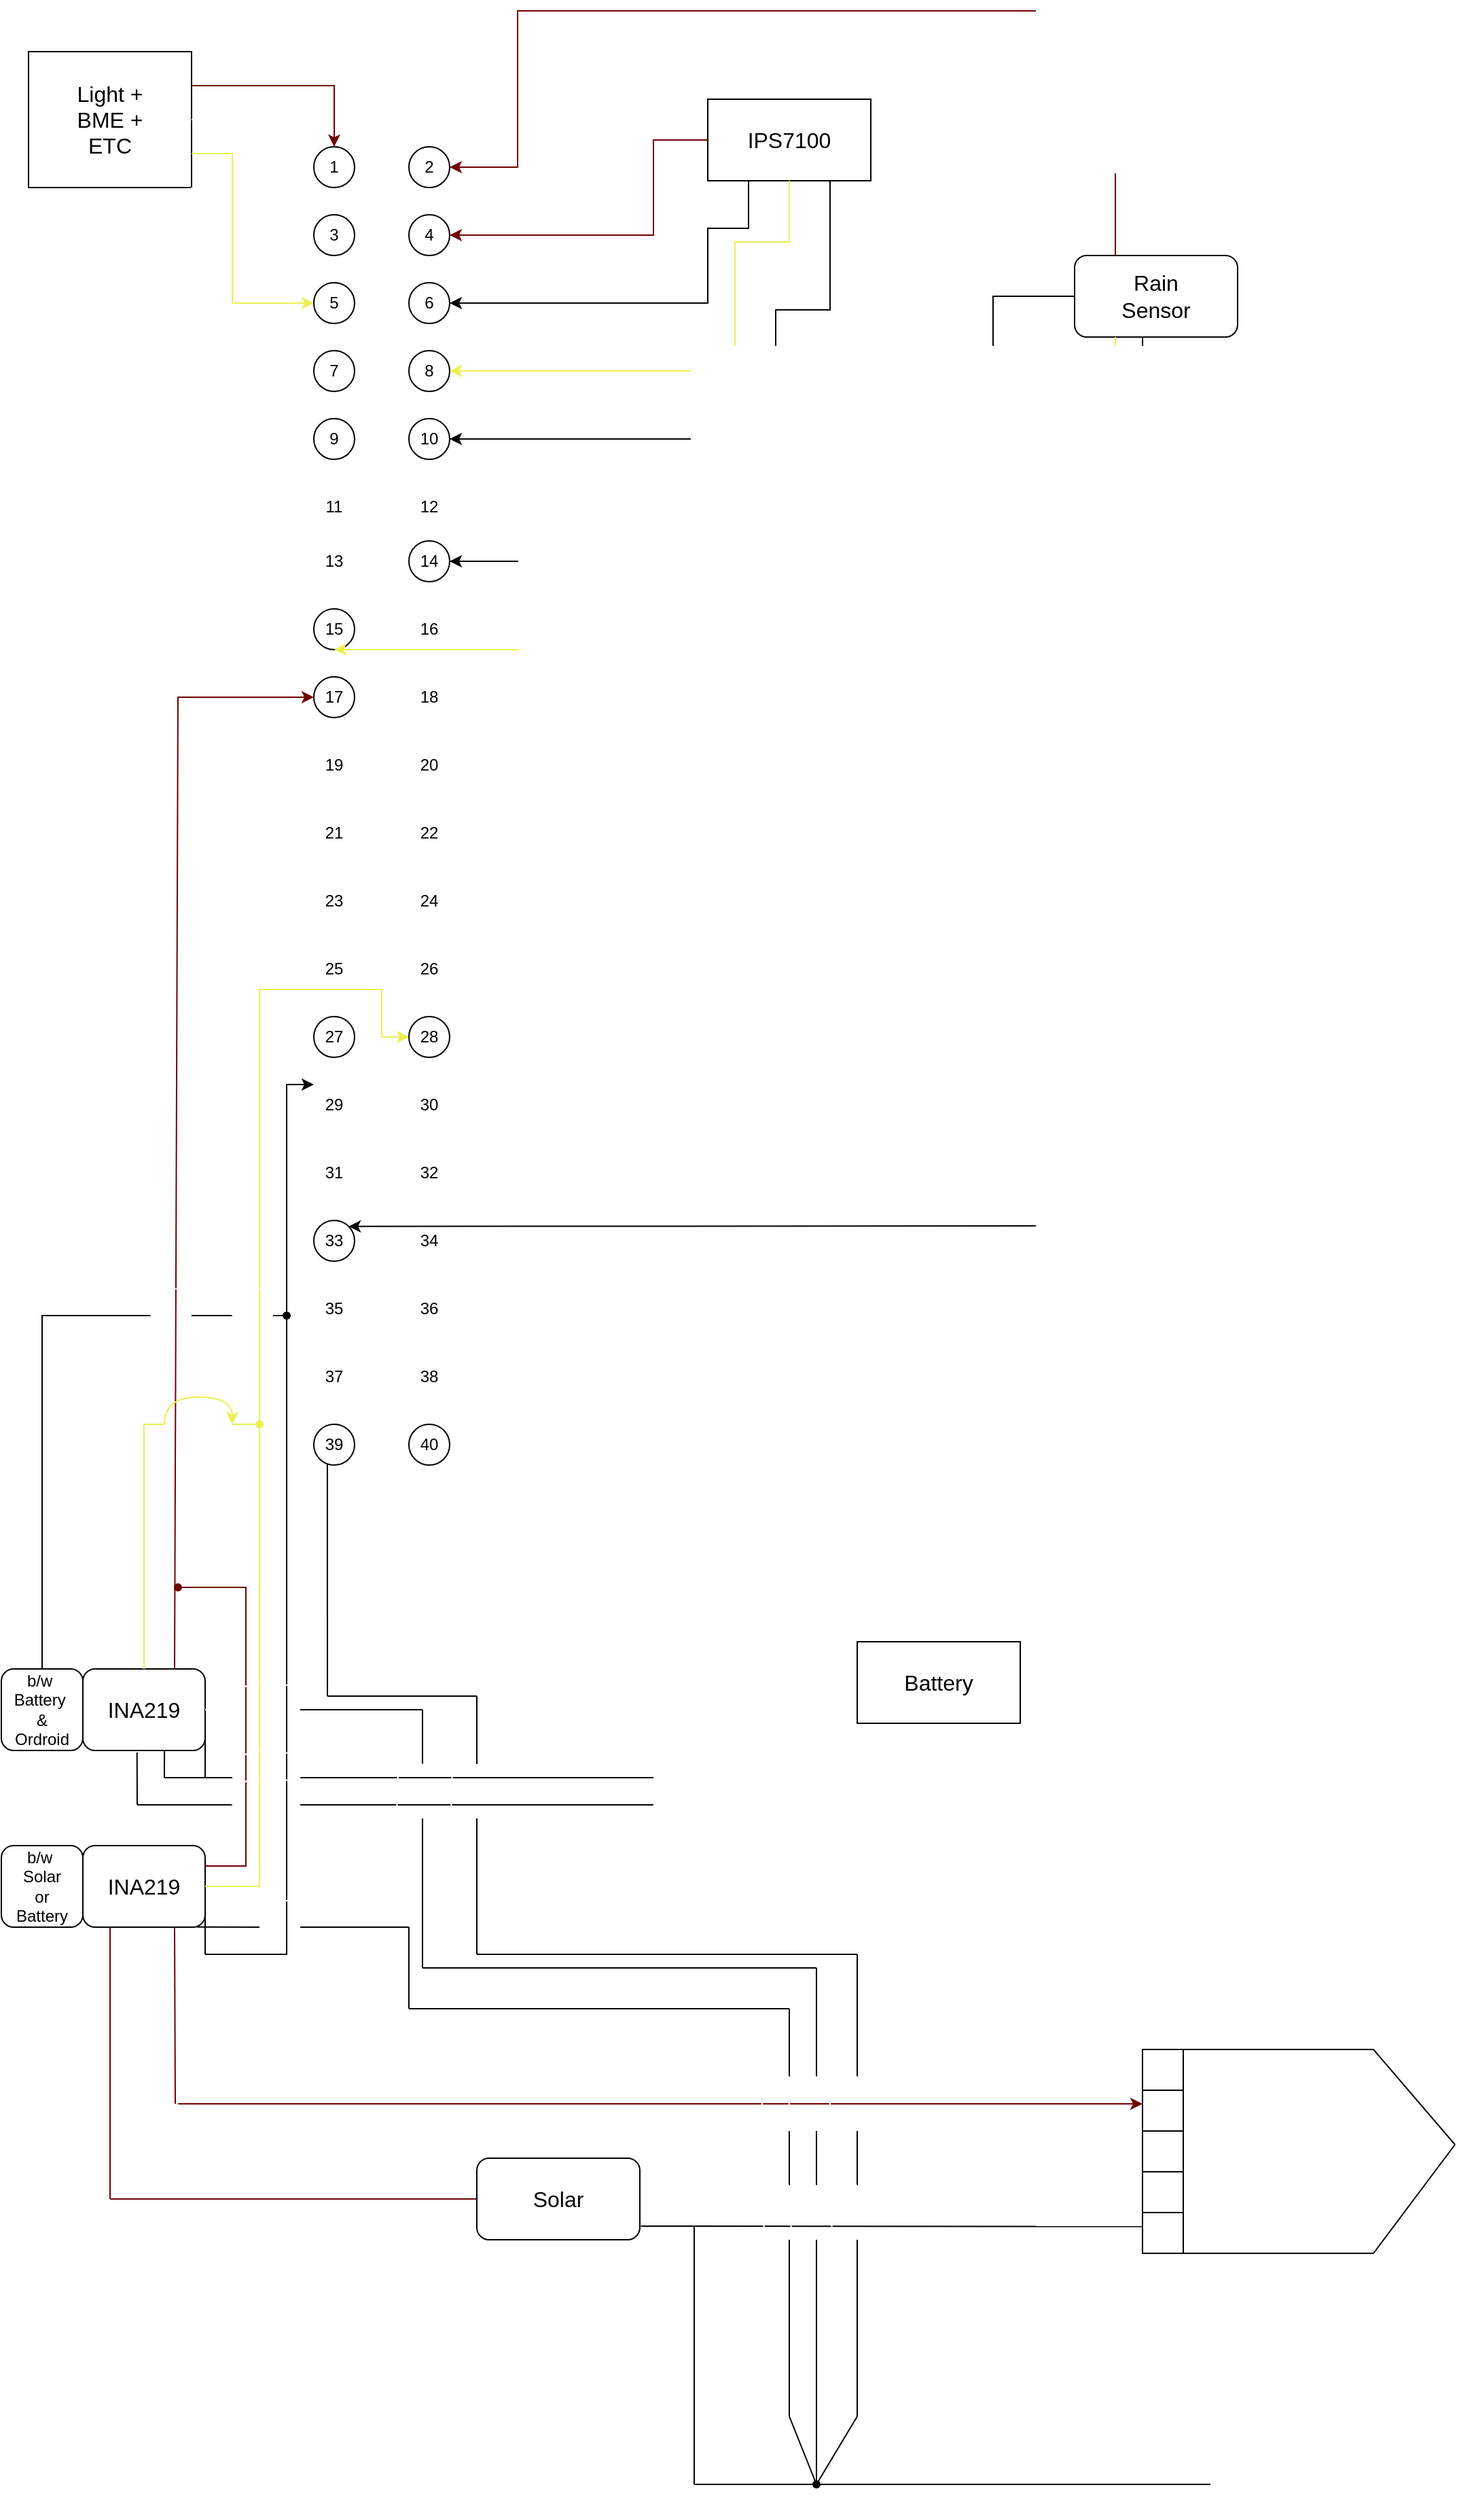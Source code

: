 <mxfile version="21.5.1" type="github">
  <diagram name="Page-1" id="drrQ4DIsQp6mz2_PwpE8">
    <mxGraphModel dx="600" dy="411" grid="1" gridSize="10" guides="1" tooltips="1" connect="1" arrows="1" fold="1" page="0" pageScale="1" pageWidth="1100" pageHeight="1700" math="0" shadow="0">
      <root>
        <mxCell id="0" />
        <mxCell id="1" parent="0" />
        <mxCell id="y-tZRomW3wRnPxOMZ4p1-2" value="" style="rounded=0;whiteSpace=wrap;html=1;" vertex="1" parent="1">
          <mxGeometry x="60" y="250" width="120" height="100" as="geometry" />
        </mxCell>
        <mxCell id="y-tZRomW3wRnPxOMZ4p1-3" value="&lt;font style=&quot;font-size: 16px;&quot;&gt;Light + BME + ETC&lt;/font&gt;" style="text;html=1;strokeColor=none;fillColor=none;align=center;verticalAlign=middle;whiteSpace=wrap;rounded=0;" vertex="1" parent="1">
          <mxGeometry x="90" y="285" width="60" height="30" as="geometry" />
        </mxCell>
        <mxCell id="y-tZRomW3wRnPxOMZ4p1-5" value="" style="endArrow=classic;html=1;rounded=0;exitX=1;exitY=0.5;exitDx=0;exitDy=0;entryX=0;entryY=0.5;entryDx=0;entryDy=0;strokeColor=#FFFFFF;" edge="1" parent="1" source="y-tZRomW3wRnPxOMZ4p1-2" target="y-tZRomW3wRnPxOMZ4p1-16">
          <mxGeometry width="50" height="50" relative="1" as="geometry">
            <mxPoint x="370" y="690" as="sourcePoint" />
            <mxPoint x="260" y="390" as="targetPoint" />
            <Array as="points">
              <mxPoint x="220" y="300" />
              <mxPoint x="220" y="385" />
            </Array>
          </mxGeometry>
        </mxCell>
        <mxCell id="y-tZRomW3wRnPxOMZ4p1-6" value="" style="endArrow=classic;html=1;rounded=0;exitX=1;exitY=0.25;exitDx=0;exitDy=0;entryX=0.5;entryY=0;entryDx=0;entryDy=0;fillColor=#a20025;strokeColor=#6F0000;" edge="1" parent="1" source="y-tZRomW3wRnPxOMZ4p1-2" target="y-tZRomW3wRnPxOMZ4p1-15">
          <mxGeometry width="50" height="50" relative="1" as="geometry">
            <mxPoint x="370" y="690" as="sourcePoint" />
            <mxPoint x="260" y="310" as="targetPoint" />
            <Array as="points">
              <mxPoint x="285" y="275" />
            </Array>
          </mxGeometry>
        </mxCell>
        <mxCell id="y-tZRomW3wRnPxOMZ4p1-7" value="" style="endArrow=classic;html=1;rounded=0;exitX=1;exitY=0.75;exitDx=0;exitDy=0;entryX=0;entryY=0.5;entryDx=0;entryDy=0;strokeColor=#EBF052;" edge="1" parent="1" source="y-tZRomW3wRnPxOMZ4p1-2" target="y-tZRomW3wRnPxOMZ4p1-17">
          <mxGeometry width="50" height="50" relative="1" as="geometry">
            <mxPoint x="370" y="690" as="sourcePoint" />
            <mxPoint x="285" y="430" as="targetPoint" />
            <Array as="points">
              <mxPoint x="210" y="325" />
              <mxPoint x="210" y="435" />
            </Array>
          </mxGeometry>
        </mxCell>
        <mxCell id="y-tZRomW3wRnPxOMZ4p1-14" value="" style="endArrow=classic;html=1;rounded=0;exitX=1;exitY=1;exitDx=0;exitDy=0;entryX=0;entryY=0.5;entryDx=0;entryDy=0;fillColor=#1ba1e2;strokeColor=#FFFFFF;" edge="1" parent="1" source="y-tZRomW3wRnPxOMZ4p1-2" target="y-tZRomW3wRnPxOMZ4p1-18">
          <mxGeometry width="50" height="50" relative="1" as="geometry">
            <mxPoint x="370" y="670" as="sourcePoint" />
            <mxPoint x="260" y="490" as="targetPoint" />
            <Array as="points">
              <mxPoint x="180" y="535" />
            </Array>
          </mxGeometry>
        </mxCell>
        <mxCell id="y-tZRomW3wRnPxOMZ4p1-15" value="" style="ellipse;whiteSpace=wrap;html=1;aspect=fixed;" vertex="1" parent="1">
          <mxGeometry x="270" y="320" width="30" height="30" as="geometry" />
        </mxCell>
        <mxCell id="y-tZRomW3wRnPxOMZ4p1-16" value="" style="ellipse;whiteSpace=wrap;html=1;aspect=fixed;" vertex="1" parent="1">
          <mxGeometry x="270" y="370" width="30" height="30" as="geometry" />
        </mxCell>
        <mxCell id="y-tZRomW3wRnPxOMZ4p1-17" value="" style="ellipse;whiteSpace=wrap;html=1;aspect=fixed;" vertex="1" parent="1">
          <mxGeometry x="270" y="420" width="30" height="30" as="geometry" />
        </mxCell>
        <mxCell id="y-tZRomW3wRnPxOMZ4p1-18" value="" style="ellipse;whiteSpace=wrap;html=1;aspect=fixed;" vertex="1" parent="1">
          <mxGeometry x="270" y="520" width="30" height="30" as="geometry" />
        </mxCell>
        <mxCell id="y-tZRomW3wRnPxOMZ4p1-22" value="1" style="text;html=1;strokeColor=none;fillColor=none;align=center;verticalAlign=middle;whiteSpace=wrap;rounded=0;" vertex="1" parent="1">
          <mxGeometry x="255" y="320" width="60" height="30" as="geometry" />
        </mxCell>
        <mxCell id="y-tZRomW3wRnPxOMZ4p1-23" value="3" style="text;html=1;strokeColor=none;fillColor=none;align=center;verticalAlign=middle;whiteSpace=wrap;rounded=0;" vertex="1" parent="1">
          <mxGeometry x="255" y="370" width="60" height="30" as="geometry" />
        </mxCell>
        <mxCell id="y-tZRomW3wRnPxOMZ4p1-24" value="5" style="text;html=1;strokeColor=none;fillColor=none;align=center;verticalAlign=middle;whiteSpace=wrap;rounded=0;" vertex="1" parent="1">
          <mxGeometry x="255" y="420" width="60" height="30" as="geometry" />
        </mxCell>
        <mxCell id="y-tZRomW3wRnPxOMZ4p1-25" value="9" style="text;html=1;strokeColor=none;fillColor=none;align=center;verticalAlign=middle;whiteSpace=wrap;rounded=0;" vertex="1" parent="1">
          <mxGeometry x="255" y="520" width="60" height="30" as="geometry" />
        </mxCell>
        <mxCell id="y-tZRomW3wRnPxOMZ4p1-41" style="edgeStyle=orthogonalEdgeStyle;rounded=0;orthogonalLoop=1;jettySize=auto;html=1;exitX=0;exitY=0;exitDx=0;exitDy=0;entryX=0.5;entryY=0;entryDx=0;entryDy=0;" edge="1" parent="1" source="y-tZRomW3wRnPxOMZ4p1-26" target="y-tZRomW3wRnPxOMZ4p1-27">
          <mxGeometry relative="1" as="geometry" />
        </mxCell>
        <mxCell id="y-tZRomW3wRnPxOMZ4p1-26" value="" style="ellipse;whiteSpace=wrap;html=1;aspect=fixed;" vertex="1" parent="1">
          <mxGeometry x="270" y="470" width="30" height="30" as="geometry" />
        </mxCell>
        <mxCell id="y-tZRomW3wRnPxOMZ4p1-27" value="7" style="text;html=1;strokeColor=none;fillColor=none;align=center;verticalAlign=middle;whiteSpace=wrap;rounded=0;" vertex="1" parent="1">
          <mxGeometry x="255" y="470" width="60" height="30" as="geometry" />
        </mxCell>
        <mxCell id="y-tZRomW3wRnPxOMZ4p1-28" value="11" style="text;html=1;strokeColor=none;fillColor=none;align=center;verticalAlign=middle;whiteSpace=wrap;rounded=0;" vertex="1" parent="1">
          <mxGeometry x="255" y="570" width="60" height="30" as="geometry" />
        </mxCell>
        <mxCell id="y-tZRomW3wRnPxOMZ4p1-29" value="13" style="text;html=1;strokeColor=none;fillColor=none;align=center;verticalAlign=middle;whiteSpace=wrap;rounded=0;" vertex="1" parent="1">
          <mxGeometry x="255" y="610" width="60" height="30" as="geometry" />
        </mxCell>
        <mxCell id="y-tZRomW3wRnPxOMZ4p1-31" value="" style="rounded=0;whiteSpace=wrap;html=1;" vertex="1" parent="1">
          <mxGeometry x="560" y="285" width="120" height="60" as="geometry" />
        </mxCell>
        <mxCell id="y-tZRomW3wRnPxOMZ4p1-32" value="&lt;font style=&quot;font-size: 16px;&quot;&gt;IPS7100&lt;/font&gt;" style="text;html=1;strokeColor=none;fillColor=none;align=center;verticalAlign=middle;whiteSpace=wrap;rounded=0;" vertex="1" parent="1">
          <mxGeometry x="590" y="300" width="60" height="30" as="geometry" />
        </mxCell>
        <mxCell id="y-tZRomW3wRnPxOMZ4p1-36" value="" style="ellipse;whiteSpace=wrap;html=1;aspect=fixed;" vertex="1" parent="1">
          <mxGeometry x="340" y="320" width="30" height="30" as="geometry" />
        </mxCell>
        <mxCell id="y-tZRomW3wRnPxOMZ4p1-37" value="" style="ellipse;whiteSpace=wrap;html=1;aspect=fixed;" vertex="1" parent="1">
          <mxGeometry x="340" y="370" width="30" height="30" as="geometry" />
        </mxCell>
        <mxCell id="y-tZRomW3wRnPxOMZ4p1-38" value="" style="ellipse;whiteSpace=wrap;html=1;aspect=fixed;" vertex="1" parent="1">
          <mxGeometry x="340" y="420" width="30" height="30" as="geometry" />
        </mxCell>
        <mxCell id="y-tZRomW3wRnPxOMZ4p1-39" value="" style="ellipse;whiteSpace=wrap;html=1;aspect=fixed;" vertex="1" parent="1">
          <mxGeometry x="340" y="470" width="30" height="30" as="geometry" />
        </mxCell>
        <mxCell id="y-tZRomW3wRnPxOMZ4p1-40" value="" style="ellipse;whiteSpace=wrap;html=1;aspect=fixed;" vertex="1" parent="1">
          <mxGeometry x="340" y="520" width="30" height="30" as="geometry" />
        </mxCell>
        <mxCell id="y-tZRomW3wRnPxOMZ4p1-43" value="2" style="text;html=1;strokeColor=none;fillColor=none;align=center;verticalAlign=middle;whiteSpace=wrap;rounded=0;" vertex="1" parent="1">
          <mxGeometry x="325" y="320" width="60" height="30" as="geometry" />
        </mxCell>
        <mxCell id="y-tZRomW3wRnPxOMZ4p1-44" value="4" style="text;html=1;strokeColor=none;fillColor=none;align=center;verticalAlign=middle;whiteSpace=wrap;rounded=0;" vertex="1" parent="1">
          <mxGeometry x="325" y="370" width="60" height="30" as="geometry" />
        </mxCell>
        <mxCell id="y-tZRomW3wRnPxOMZ4p1-45" value="6" style="text;html=1;strokeColor=none;fillColor=none;align=center;verticalAlign=middle;whiteSpace=wrap;rounded=0;" vertex="1" parent="1">
          <mxGeometry x="325" y="420" width="60" height="30" as="geometry" />
        </mxCell>
        <mxCell id="y-tZRomW3wRnPxOMZ4p1-46" value="8" style="text;html=1;strokeColor=none;fillColor=none;align=center;verticalAlign=middle;whiteSpace=wrap;rounded=0;" vertex="1" parent="1">
          <mxGeometry x="325" y="470" width="60" height="30" as="geometry" />
        </mxCell>
        <mxCell id="y-tZRomW3wRnPxOMZ4p1-47" value="10" style="text;html=1;strokeColor=none;fillColor=none;align=center;verticalAlign=middle;whiteSpace=wrap;rounded=0;" vertex="1" parent="1">
          <mxGeometry x="325" y="520" width="60" height="30" as="geometry" />
        </mxCell>
        <mxCell id="y-tZRomW3wRnPxOMZ4p1-50" value="" style="rounded=1;whiteSpace=wrap;html=1;" vertex="1" parent="1">
          <mxGeometry x="830" y="400" width="120" height="60" as="geometry" />
        </mxCell>
        <mxCell id="y-tZRomW3wRnPxOMZ4p1-51" value="&lt;font style=&quot;font-size: 16px;&quot;&gt;Rain Sensor&lt;/font&gt;" style="text;html=1;strokeColor=none;fillColor=none;align=center;verticalAlign=middle;whiteSpace=wrap;rounded=0;" vertex="1" parent="1">
          <mxGeometry x="860" y="415" width="60" height="30" as="geometry" />
        </mxCell>
        <mxCell id="y-tZRomW3wRnPxOMZ4p1-54" value="" style="endArrow=classic;html=1;rounded=0;exitX=0.25;exitY=0;exitDx=0;exitDy=0;entryX=1;entryY=0.5;entryDx=0;entryDy=0;fillColor=#a20025;strokeColor=#6F0000;" edge="1" parent="1" source="y-tZRomW3wRnPxOMZ4p1-50" target="y-tZRomW3wRnPxOMZ4p1-36">
          <mxGeometry width="50" height="50" relative="1" as="geometry">
            <mxPoint x="370" y="570" as="sourcePoint" />
            <mxPoint x="460" y="380" as="targetPoint" />
            <Array as="points">
              <mxPoint x="860" y="220" />
              <mxPoint x="420" y="220" />
              <mxPoint x="420" y="335" />
            </Array>
          </mxGeometry>
        </mxCell>
        <mxCell id="y-tZRomW3wRnPxOMZ4p1-55" value="" style="endArrow=classic;html=1;rounded=0;exitX=0;exitY=0.5;exitDx=0;exitDy=0;entryX=1;entryY=0.5;entryDx=0;entryDy=0;fillColor=#a20025;strokeColor=#6F0000;" edge="1" parent="1" source="y-tZRomW3wRnPxOMZ4p1-31" target="y-tZRomW3wRnPxOMZ4p1-37">
          <mxGeometry width="50" height="50" relative="1" as="geometry">
            <mxPoint x="370" y="570" as="sourcePoint" />
            <mxPoint x="420" y="410" as="targetPoint" />
            <Array as="points">
              <mxPoint x="520" y="315" />
              <mxPoint x="520" y="385" />
            </Array>
          </mxGeometry>
        </mxCell>
        <mxCell id="y-tZRomW3wRnPxOMZ4p1-56" value="" style="endArrow=classic;html=1;rounded=0;exitX=0.25;exitY=1;exitDx=0;exitDy=0;entryX=1;entryY=0.5;entryDx=0;entryDy=0;fillColor=#1ba1e2;strokeColor=#000000;" edge="1" parent="1" source="y-tZRomW3wRnPxOMZ4p1-31" target="y-tZRomW3wRnPxOMZ4p1-38">
          <mxGeometry width="50" height="50" relative="1" as="geometry">
            <mxPoint x="370" y="570" as="sourcePoint" />
            <mxPoint x="430" y="460" as="targetPoint" />
            <Array as="points">
              <mxPoint x="590" y="380" />
              <mxPoint x="560" y="380" />
              <mxPoint x="560" y="435" />
            </Array>
          </mxGeometry>
        </mxCell>
        <mxCell id="y-tZRomW3wRnPxOMZ4p1-57" value="" style="endArrow=classic;html=1;rounded=0;exitX=0.5;exitY=1;exitDx=0;exitDy=0;entryX=1;entryY=0.5;entryDx=0;entryDy=0;strokeColor=#EBF052;" edge="1" parent="1" source="y-tZRomW3wRnPxOMZ4p1-31" target="y-tZRomW3wRnPxOMZ4p1-39">
          <mxGeometry width="50" height="50" relative="1" as="geometry">
            <mxPoint x="370" y="570" as="sourcePoint" />
            <mxPoint x="440" y="530" as="targetPoint" />
            <Array as="points">
              <mxPoint x="620" y="390" />
              <mxPoint x="580" y="390" />
              <mxPoint x="580" y="485" />
            </Array>
          </mxGeometry>
        </mxCell>
        <mxCell id="y-tZRomW3wRnPxOMZ4p1-58" value="" style="endArrow=classic;html=1;rounded=0;exitX=0.75;exitY=1;exitDx=0;exitDy=0;entryX=1;entryY=0.5;entryDx=0;entryDy=0;" edge="1" parent="1" source="y-tZRomW3wRnPxOMZ4p1-31" target="y-tZRomW3wRnPxOMZ4p1-40">
          <mxGeometry width="50" height="50" relative="1" as="geometry">
            <mxPoint x="370" y="570" as="sourcePoint" />
            <mxPoint x="420" y="520" as="targetPoint" />
            <Array as="points">
              <mxPoint x="650" y="440" />
              <mxPoint x="610" y="440" />
              <mxPoint x="610" y="535" />
            </Array>
          </mxGeometry>
        </mxCell>
        <mxCell id="y-tZRomW3wRnPxOMZ4p1-59" value="" style="endArrow=classic;html=1;rounded=0;exitX=0;exitY=0.5;exitDx=0;exitDy=0;entryX=1;entryY=0.5;entryDx=0;entryDy=0;strokeColor=#000000;" edge="1" parent="1" source="y-tZRomW3wRnPxOMZ4p1-50" target="y-tZRomW3wRnPxOMZ4p1-61">
          <mxGeometry width="50" height="50" relative="1" as="geometry">
            <mxPoint x="370" y="570" as="sourcePoint" />
            <mxPoint x="390" y="630" as="targetPoint" />
            <Array as="points">
              <mxPoint x="770" y="430" />
              <mxPoint x="770" y="625" />
            </Array>
          </mxGeometry>
        </mxCell>
        <mxCell id="y-tZRomW3wRnPxOMZ4p1-61" value="" style="ellipse;whiteSpace=wrap;html=1;aspect=fixed;" vertex="1" parent="1">
          <mxGeometry x="340" y="610" width="30" height="30" as="geometry" />
        </mxCell>
        <mxCell id="y-tZRomW3wRnPxOMZ4p1-62" value="12" style="text;html=1;strokeColor=none;fillColor=none;align=center;verticalAlign=middle;whiteSpace=wrap;rounded=0;" vertex="1" parent="1">
          <mxGeometry x="325" y="570" width="60" height="30" as="geometry" />
        </mxCell>
        <mxCell id="y-tZRomW3wRnPxOMZ4p1-63" value="14" style="text;html=1;strokeColor=none;fillColor=none;align=center;verticalAlign=middle;whiteSpace=wrap;rounded=0;" vertex="1" parent="1">
          <mxGeometry x="325" y="610" width="60" height="30" as="geometry" />
        </mxCell>
        <mxCell id="y-tZRomW3wRnPxOMZ4p1-67" value="" style="ellipse;whiteSpace=wrap;html=1;aspect=fixed;" vertex="1" parent="1">
          <mxGeometry x="270" y="660" width="30" height="30" as="geometry" />
        </mxCell>
        <mxCell id="y-tZRomW3wRnPxOMZ4p1-68" value="15" style="text;html=1;strokeColor=none;fillColor=none;align=center;verticalAlign=middle;whiteSpace=wrap;rounded=0;" vertex="1" parent="1">
          <mxGeometry x="255" y="660" width="60" height="30" as="geometry" />
        </mxCell>
        <mxCell id="y-tZRomW3wRnPxOMZ4p1-69" value="" style="endArrow=classic;html=1;rounded=0;exitX=0.25;exitY=1;exitDx=0;exitDy=0;entryX=0.5;entryY=1;entryDx=0;entryDy=0;strokeColor=#EBF052;" edge="1" parent="1" source="y-tZRomW3wRnPxOMZ4p1-50" target="y-tZRomW3wRnPxOMZ4p1-68">
          <mxGeometry width="50" height="50" relative="1" as="geometry">
            <mxPoint x="370" y="720" as="sourcePoint" />
            <mxPoint x="420" y="670" as="targetPoint" />
            <Array as="points">
              <mxPoint x="860" y="690" />
            </Array>
          </mxGeometry>
        </mxCell>
        <mxCell id="y-tZRomW3wRnPxOMZ4p1-70" value="16" style="text;html=1;strokeColor=none;fillColor=none;align=center;verticalAlign=middle;whiteSpace=wrap;rounded=0;" vertex="1" parent="1">
          <mxGeometry x="325" y="660" width="60" height="30" as="geometry" />
        </mxCell>
        <mxCell id="y-tZRomW3wRnPxOMZ4p1-72" value="" style="ellipse;whiteSpace=wrap;html=1;aspect=fixed;" vertex="1" parent="1">
          <mxGeometry x="270" y="710" width="30" height="30" as="geometry" />
        </mxCell>
        <mxCell id="y-tZRomW3wRnPxOMZ4p1-73" value="17" style="text;html=1;strokeColor=none;fillColor=none;align=center;verticalAlign=middle;whiteSpace=wrap;rounded=0;" vertex="1" parent="1">
          <mxGeometry x="255" y="710" width="60" height="30" as="geometry" />
        </mxCell>
        <mxCell id="y-tZRomW3wRnPxOMZ4p1-74" value="18" style="text;html=1;strokeColor=none;fillColor=none;align=center;verticalAlign=middle;whiteSpace=wrap;rounded=0;" vertex="1" parent="1">
          <mxGeometry x="325" y="710" width="60" height="30" as="geometry" />
        </mxCell>
        <mxCell id="y-tZRomW3wRnPxOMZ4p1-75" value="19&lt;br&gt;" style="text;html=1;strokeColor=none;fillColor=none;align=center;verticalAlign=middle;whiteSpace=wrap;rounded=0;" vertex="1" parent="1">
          <mxGeometry x="255" y="760" width="60" height="30" as="geometry" />
        </mxCell>
        <mxCell id="y-tZRomW3wRnPxOMZ4p1-80" value="20" style="text;html=1;strokeColor=none;fillColor=none;align=center;verticalAlign=middle;whiteSpace=wrap;rounded=0;" vertex="1" parent="1">
          <mxGeometry x="325" y="760" width="60" height="30" as="geometry" />
        </mxCell>
        <mxCell id="y-tZRomW3wRnPxOMZ4p1-81" value="21" style="text;html=1;strokeColor=none;fillColor=none;align=center;verticalAlign=middle;whiteSpace=wrap;rounded=0;" vertex="1" parent="1">
          <mxGeometry x="255" y="810" width="60" height="30" as="geometry" />
        </mxCell>
        <mxCell id="y-tZRomW3wRnPxOMZ4p1-82" value="22" style="text;html=1;strokeColor=none;fillColor=none;align=center;verticalAlign=middle;whiteSpace=wrap;rounded=0;" vertex="1" parent="1">
          <mxGeometry x="325" y="810" width="60" height="30" as="geometry" />
        </mxCell>
        <mxCell id="y-tZRomW3wRnPxOMZ4p1-83" value="23" style="text;html=1;strokeColor=none;fillColor=none;align=center;verticalAlign=middle;whiteSpace=wrap;rounded=0;" vertex="1" parent="1">
          <mxGeometry x="255" y="860" width="60" height="30" as="geometry" />
        </mxCell>
        <mxCell id="y-tZRomW3wRnPxOMZ4p1-84" value="24" style="text;html=1;strokeColor=none;fillColor=none;align=center;verticalAlign=middle;whiteSpace=wrap;rounded=0;" vertex="1" parent="1">
          <mxGeometry x="325" y="860" width="60" height="30" as="geometry" />
        </mxCell>
        <mxCell id="y-tZRomW3wRnPxOMZ4p1-85" value="25" style="text;html=1;strokeColor=none;fillColor=none;align=center;verticalAlign=middle;whiteSpace=wrap;rounded=0;" vertex="1" parent="1">
          <mxGeometry x="255" y="910" width="60" height="30" as="geometry" />
        </mxCell>
        <mxCell id="y-tZRomW3wRnPxOMZ4p1-86" value="26" style="text;html=1;strokeColor=none;fillColor=none;align=center;verticalAlign=middle;whiteSpace=wrap;rounded=0;" vertex="1" parent="1">
          <mxGeometry x="325" y="910" width="60" height="30" as="geometry" />
        </mxCell>
        <mxCell id="y-tZRomW3wRnPxOMZ4p1-88" value="" style="ellipse;whiteSpace=wrap;html=1;aspect=fixed;" vertex="1" parent="1">
          <mxGeometry x="270" y="960" width="30" height="30" as="geometry" />
        </mxCell>
        <mxCell id="y-tZRomW3wRnPxOMZ4p1-89" value="" style="ellipse;whiteSpace=wrap;html=1;aspect=fixed;" vertex="1" parent="1">
          <mxGeometry x="340" y="960" width="30" height="30" as="geometry" />
        </mxCell>
        <mxCell id="y-tZRomW3wRnPxOMZ4p1-90" value="27" style="text;html=1;strokeColor=none;fillColor=none;align=center;verticalAlign=middle;whiteSpace=wrap;rounded=0;" vertex="1" parent="1">
          <mxGeometry x="255" y="960" width="60" height="30" as="geometry" />
        </mxCell>
        <mxCell id="y-tZRomW3wRnPxOMZ4p1-91" value="28" style="text;html=1;strokeColor=none;fillColor=none;align=center;verticalAlign=middle;whiteSpace=wrap;rounded=0;" vertex="1" parent="1">
          <mxGeometry x="325" y="960" width="60" height="30" as="geometry" />
        </mxCell>
        <mxCell id="y-tZRomW3wRnPxOMZ4p1-92" value="29" style="text;html=1;strokeColor=none;fillColor=none;align=center;verticalAlign=middle;whiteSpace=wrap;rounded=0;" vertex="1" parent="1">
          <mxGeometry x="255" y="1010" width="60" height="30" as="geometry" />
        </mxCell>
        <mxCell id="y-tZRomW3wRnPxOMZ4p1-94" value="30" style="text;html=1;strokeColor=none;fillColor=none;align=center;verticalAlign=middle;whiteSpace=wrap;rounded=0;" vertex="1" parent="1">
          <mxGeometry x="325" y="1010" width="60" height="30" as="geometry" />
        </mxCell>
        <mxCell id="y-tZRomW3wRnPxOMZ4p1-95" value="31" style="text;html=1;strokeColor=none;fillColor=none;align=center;verticalAlign=middle;whiteSpace=wrap;rounded=0;" vertex="1" parent="1">
          <mxGeometry x="255" y="1060" width="60" height="30" as="geometry" />
        </mxCell>
        <mxCell id="y-tZRomW3wRnPxOMZ4p1-96" value="32" style="text;html=1;strokeColor=none;fillColor=none;align=center;verticalAlign=middle;whiteSpace=wrap;rounded=0;" vertex="1" parent="1">
          <mxGeometry x="325" y="1060" width="60" height="30" as="geometry" />
        </mxCell>
        <mxCell id="y-tZRomW3wRnPxOMZ4p1-97" value="" style="ellipse;whiteSpace=wrap;html=1;aspect=fixed;" vertex="1" parent="1">
          <mxGeometry x="270" y="1110" width="30" height="30" as="geometry" />
        </mxCell>
        <mxCell id="y-tZRomW3wRnPxOMZ4p1-98" value="33" style="text;html=1;strokeColor=none;fillColor=none;align=center;verticalAlign=middle;whiteSpace=wrap;rounded=0;" vertex="1" parent="1">
          <mxGeometry x="255" y="1110" width="60" height="30" as="geometry" />
        </mxCell>
        <mxCell id="y-tZRomW3wRnPxOMZ4p1-99" value="" style="endArrow=classic;html=1;rounded=0;exitX=0.417;exitY=1;exitDx=0;exitDy=0;exitPerimeter=0;entryX=1;entryY=0;entryDx=0;entryDy=0;" edge="1" parent="1" source="y-tZRomW3wRnPxOMZ4p1-50" target="y-tZRomW3wRnPxOMZ4p1-97">
          <mxGeometry width="50" height="50" relative="1" as="geometry">
            <mxPoint x="460" y="840" as="sourcePoint" />
            <mxPoint x="370" y="1200" as="targetPoint" />
            <Array as="points">
              <mxPoint x="880" y="1114" />
            </Array>
          </mxGeometry>
        </mxCell>
        <mxCell id="y-tZRomW3wRnPxOMZ4p1-100" value="34" style="text;html=1;strokeColor=none;fillColor=none;align=center;verticalAlign=middle;whiteSpace=wrap;rounded=0;" vertex="1" parent="1">
          <mxGeometry x="325" y="1110" width="60" height="30" as="geometry" />
        </mxCell>
        <mxCell id="y-tZRomW3wRnPxOMZ4p1-102" value="35" style="text;html=1;strokeColor=none;fillColor=none;align=center;verticalAlign=middle;whiteSpace=wrap;rounded=0;" vertex="1" parent="1">
          <mxGeometry x="255" y="1160" width="60" height="30" as="geometry" />
        </mxCell>
        <mxCell id="y-tZRomW3wRnPxOMZ4p1-103" value="36" style="text;html=1;strokeColor=none;fillColor=none;align=center;verticalAlign=middle;whiteSpace=wrap;rounded=0;" vertex="1" parent="1">
          <mxGeometry x="325" y="1160" width="60" height="30" as="geometry" />
        </mxCell>
        <mxCell id="y-tZRomW3wRnPxOMZ4p1-104" value="37" style="text;html=1;strokeColor=none;fillColor=none;align=center;verticalAlign=middle;whiteSpace=wrap;rounded=0;" vertex="1" parent="1">
          <mxGeometry x="255" y="1210" width="60" height="30" as="geometry" />
        </mxCell>
        <mxCell id="y-tZRomW3wRnPxOMZ4p1-105" value="38" style="text;html=1;strokeColor=none;fillColor=none;align=center;verticalAlign=middle;whiteSpace=wrap;rounded=0;" vertex="1" parent="1">
          <mxGeometry x="325" y="1210" width="60" height="30" as="geometry" />
        </mxCell>
        <mxCell id="y-tZRomW3wRnPxOMZ4p1-107" value="" style="ellipse;whiteSpace=wrap;html=1;aspect=fixed;" vertex="1" parent="1">
          <mxGeometry x="270" y="1260" width="30" height="30" as="geometry" />
        </mxCell>
        <mxCell id="y-tZRomW3wRnPxOMZ4p1-108" value="39" style="text;html=1;strokeColor=none;fillColor=none;align=center;verticalAlign=middle;whiteSpace=wrap;rounded=0;" vertex="1" parent="1">
          <mxGeometry x="255" y="1260" width="60" height="30" as="geometry" />
        </mxCell>
        <mxCell id="y-tZRomW3wRnPxOMZ4p1-110" value="40" style="ellipse;whiteSpace=wrap;html=1;aspect=fixed;" vertex="1" parent="1">
          <mxGeometry x="340" y="1260" width="30" height="30" as="geometry" />
        </mxCell>
        <mxCell id="y-tZRomW3wRnPxOMZ4p1-114" value="b/w&amp;nbsp;&lt;br&gt;Battery&amp;nbsp;&lt;br&gt;&amp;amp;&lt;br&gt;Ordroid" style="rounded=1;whiteSpace=wrap;html=1;" vertex="1" parent="1">
          <mxGeometry x="40" y="1440" width="60" height="60" as="geometry" />
        </mxCell>
        <mxCell id="y-tZRomW3wRnPxOMZ4p1-117" value="&lt;font style=&quot;font-size: 16px;&quot;&gt;INA219&lt;/font&gt;" style="rounded=1;whiteSpace=wrap;html=1;" vertex="1" parent="1">
          <mxGeometry x="100" y="1440" width="90" height="60" as="geometry" />
        </mxCell>
        <mxCell id="y-tZRomW3wRnPxOMZ4p1-118" value="" style="endArrow=classic;html=1;rounded=0;exitX=0.75;exitY=0;exitDx=0;exitDy=0;entryX=0;entryY=0.5;entryDx=0;entryDy=0;fillColor=#a20025;strokeColor=#6F0000;" edge="1" parent="1" source="y-tZRomW3wRnPxOMZ4p1-117" target="y-tZRomW3wRnPxOMZ4p1-72">
          <mxGeometry width="50" height="50" relative="1" as="geometry">
            <mxPoint x="460" y="1180" as="sourcePoint" />
            <mxPoint x="240" y="740" as="targetPoint" />
            <Array as="points">
              <mxPoint x="170" y="725" />
            </Array>
          </mxGeometry>
        </mxCell>
        <mxCell id="y-tZRomW3wRnPxOMZ4p1-125" value="b/w&amp;nbsp;&lt;br&gt;Solar&lt;br&gt;or&lt;br&gt;Battery" style="rounded=1;whiteSpace=wrap;html=1;" vertex="1" parent="1">
          <mxGeometry x="40" y="1570" width="60" height="60" as="geometry" />
        </mxCell>
        <mxCell id="y-tZRomW3wRnPxOMZ4p1-126" value="&lt;font style=&quot;font-size: 16px;&quot;&gt;INA219&lt;/font&gt;" style="rounded=1;whiteSpace=wrap;html=1;" vertex="1" parent="1">
          <mxGeometry x="100" y="1570" width="90" height="60" as="geometry" />
        </mxCell>
        <mxCell id="y-tZRomW3wRnPxOMZ4p1-127" value="" style="endArrow=classic;html=1;rounded=0;exitDx=0;exitDy=0;entryX=0;entryY=0.5;entryDx=0;entryDy=0;strokeColor=#EBF052;" edge="1" parent="1" source="y-tZRomW3wRnPxOMZ4p1-160" target="y-tZRomW3wRnPxOMZ4p1-89">
          <mxGeometry width="50" height="50" relative="1" as="geometry">
            <mxPoint x="270" y="1270" as="sourcePoint" />
            <mxPoint x="540" y="1040" as="targetPoint" />
            <Array as="points">
              <mxPoint x="230" y="940" />
              <mxPoint x="320" y="940" />
              <mxPoint x="320" y="975" />
            </Array>
          </mxGeometry>
        </mxCell>
        <mxCell id="y-tZRomW3wRnPxOMZ4p1-129" value="" style="endArrow=classic;html=1;rounded=0;exitX=1;exitY=0.75;exitDx=0;exitDy=0;entryX=0;entryY=0.5;entryDx=0;entryDy=0;" edge="1" parent="1">
          <mxGeometry width="50" height="50" relative="1" as="geometry">
            <mxPoint x="190" y="1650" as="sourcePoint" />
            <mxPoint x="270" y="1010" as="targetPoint" />
            <Array as="points">
              <mxPoint x="250" y="1650" />
              <mxPoint x="250" y="1010" />
            </Array>
          </mxGeometry>
        </mxCell>
        <mxCell id="y-tZRomW3wRnPxOMZ4p1-132" value="" style="endArrow=none;html=1;rounded=0;exitDx=0;exitDy=0;fillColor=#a20025;strokeColor=#6F0000;" edge="1" parent="1" source="y-tZRomW3wRnPxOMZ4p1-140">
          <mxGeometry width="50" height="50" relative="1" as="geometry">
            <mxPoint x="270" y="1490" as="sourcePoint" />
            <mxPoint x="170" y="1380" as="targetPoint" />
            <Array as="points" />
          </mxGeometry>
        </mxCell>
        <mxCell id="y-tZRomW3wRnPxOMZ4p1-141" value="" style="endArrow=none;html=1;rounded=0;exitX=1;exitY=0.25;exitDx=0;exitDy=0;fillColor=#a20025;strokeColor=#6F0000;" edge="1" parent="1" source="y-tZRomW3wRnPxOMZ4p1-126" target="y-tZRomW3wRnPxOMZ4p1-140">
          <mxGeometry width="50" height="50" relative="1" as="geometry">
            <mxPoint x="190" y="1585" as="sourcePoint" />
            <mxPoint x="170" y="1380" as="targetPoint" />
            <Array as="points">
              <mxPoint x="220" y="1585" />
              <mxPoint x="220" y="1380" />
            </Array>
          </mxGeometry>
        </mxCell>
        <mxCell id="y-tZRomW3wRnPxOMZ4p1-140" value="" style="shape=waypoint;sketch=0;fillStyle=solid;size=6;pointerEvents=1;points=[];fillColor=#a20025;resizable=0;rotatable=0;perimeter=centerPerimeter;snapToPoint=1;fontColor=#ffffff;strokeColor=#6F0000;" vertex="1" parent="1">
          <mxGeometry x="160" y="1370" width="20" height="20" as="geometry" />
        </mxCell>
        <mxCell id="y-tZRomW3wRnPxOMZ4p1-145" value="" style="endArrow=none;html=1;rounded=0;exitX=0.5;exitY=0;exitDx=0;exitDy=0;strokeColor=#EBF052;" edge="1" parent="1" source="y-tZRomW3wRnPxOMZ4p1-117">
          <mxGeometry width="50" height="50" relative="1" as="geometry">
            <mxPoint x="230" y="1210" as="sourcePoint" />
            <mxPoint x="160" y="1260" as="targetPoint" />
            <Array as="points">
              <mxPoint x="145" y="1260" />
            </Array>
          </mxGeometry>
        </mxCell>
        <mxCell id="y-tZRomW3wRnPxOMZ4p1-147" value="" style="curved=1;endArrow=classic;html=1;rounded=0;strokeColor=#EBF052;" edge="1" parent="1">
          <mxGeometry width="50" height="50" relative="1" as="geometry">
            <mxPoint x="160" y="1260" as="sourcePoint" />
            <mxPoint x="210" y="1260" as="targetPoint" />
            <Array as="points">
              <mxPoint x="160" y="1240" />
              <mxPoint x="210" y="1240" />
            </Array>
          </mxGeometry>
        </mxCell>
        <mxCell id="y-tZRomW3wRnPxOMZ4p1-154" value="" style="endArrow=none;html=1;rounded=0;strokeColor=#EBF052;" edge="1" parent="1" source="y-tZRomW3wRnPxOMZ4p1-160">
          <mxGeometry width="50" height="50" relative="1" as="geometry">
            <mxPoint x="210" y="1260" as="sourcePoint" />
            <mxPoint x="230" y="1260" as="targetPoint" />
          </mxGeometry>
        </mxCell>
        <mxCell id="y-tZRomW3wRnPxOMZ4p1-162" value="" style="endArrow=none;html=1;rounded=0;exitX=1;exitY=0.5;exitDx=0;exitDy=0;strokeColor=#EBF052;" edge="1" parent="1" source="y-tZRomW3wRnPxOMZ4p1-126">
          <mxGeometry width="50" height="50" relative="1" as="geometry">
            <mxPoint x="650" y="1410" as="sourcePoint" />
            <mxPoint x="230" y="1260" as="targetPoint" />
            <Array as="points">
              <mxPoint x="230" y="1600" />
            </Array>
          </mxGeometry>
        </mxCell>
        <mxCell id="y-tZRomW3wRnPxOMZ4p1-163" value="" style="endArrow=none;html=1;rounded=0;exitX=0.5;exitY=0;exitDx=0;exitDy=0;" edge="1" parent="1" source="y-tZRomW3wRnPxOMZ4p1-114">
          <mxGeometry width="50" height="50" relative="1" as="geometry">
            <mxPoint x="650" y="1220" as="sourcePoint" />
            <mxPoint x="150" y="1180" as="targetPoint" />
            <Array as="points">
              <mxPoint x="70" y="1180" />
            </Array>
          </mxGeometry>
        </mxCell>
        <mxCell id="y-tZRomW3wRnPxOMZ4p1-164" value="" style="curved=1;endArrow=classic;html=1;rounded=0;strokeColor=#FFFFFF;" edge="1" parent="1">
          <mxGeometry width="50" height="50" relative="1" as="geometry">
            <mxPoint x="150" y="1180" as="sourcePoint" />
            <mxPoint x="180" y="1180" as="targetPoint" />
            <Array as="points">
              <mxPoint x="150" y="1160" />
              <mxPoint x="180" y="1160" />
            </Array>
          </mxGeometry>
        </mxCell>
        <mxCell id="y-tZRomW3wRnPxOMZ4p1-165" value="" style="endArrow=none;html=1;rounded=0;strokeColor=#EBF052;" edge="1" parent="1" target="y-tZRomW3wRnPxOMZ4p1-160">
          <mxGeometry width="50" height="50" relative="1" as="geometry">
            <mxPoint x="210" y="1260" as="sourcePoint" />
            <mxPoint x="230" y="1260" as="targetPoint" />
          </mxGeometry>
        </mxCell>
        <mxCell id="y-tZRomW3wRnPxOMZ4p1-160" value="" style="shape=waypoint;sketch=0;fillStyle=solid;size=6;pointerEvents=1;points=[];fillColor=none;resizable=0;rotatable=0;perimeter=centerPerimeter;snapToPoint=1;strokeColor=#EBF052;" vertex="1" parent="1">
          <mxGeometry x="220" y="1250" width="20" height="20" as="geometry" />
        </mxCell>
        <mxCell id="y-tZRomW3wRnPxOMZ4p1-166" value="" style="endArrow=none;html=1;rounded=0;" edge="1" parent="1">
          <mxGeometry width="50" height="50" relative="1" as="geometry">
            <mxPoint x="180" y="1180" as="sourcePoint" />
            <mxPoint x="210" y="1180" as="targetPoint" />
          </mxGeometry>
        </mxCell>
        <mxCell id="y-tZRomW3wRnPxOMZ4p1-167" value="" style="curved=1;endArrow=classic;html=1;rounded=0;strokeColor=#FFFFFF;" edge="1" parent="1">
          <mxGeometry width="50" height="50" relative="1" as="geometry">
            <mxPoint x="210" y="1180" as="sourcePoint" />
            <mxPoint x="240" y="1180" as="targetPoint" />
            <Array as="points">
              <mxPoint x="210" y="1160" />
              <mxPoint x="240" y="1160" />
            </Array>
          </mxGeometry>
        </mxCell>
        <mxCell id="y-tZRomW3wRnPxOMZ4p1-168" value="" style="endArrow=none;html=1;rounded=0;" edge="1" parent="1" source="y-tZRomW3wRnPxOMZ4p1-170">
          <mxGeometry width="50" height="50" relative="1" as="geometry">
            <mxPoint x="240" y="1180" as="sourcePoint" />
            <mxPoint x="250" y="1180" as="targetPoint" />
          </mxGeometry>
        </mxCell>
        <mxCell id="y-tZRomW3wRnPxOMZ4p1-171" value="" style="endArrow=none;html=1;rounded=0;" edge="1" parent="1" target="y-tZRomW3wRnPxOMZ4p1-170">
          <mxGeometry width="50" height="50" relative="1" as="geometry">
            <mxPoint x="240" y="1180" as="sourcePoint" />
            <mxPoint x="250" y="1180" as="targetPoint" />
          </mxGeometry>
        </mxCell>
        <mxCell id="y-tZRomW3wRnPxOMZ4p1-170" value="" style="shape=waypoint;sketch=0;fillStyle=solid;size=6;pointerEvents=1;points=[];fillColor=none;resizable=0;rotatable=0;perimeter=centerPerimeter;snapToPoint=1;" vertex="1" parent="1">
          <mxGeometry x="240" y="1170" width="20" height="20" as="geometry" />
        </mxCell>
        <mxCell id="y-tZRomW3wRnPxOMZ4p1-173" value="" style="endArrow=none;html=1;rounded=0;exitX=1;exitY=0.5;exitDx=0;exitDy=0;fillColor=#1ba1e2;strokeColor=#ffffff;" edge="1" parent="1" source="y-tZRomW3wRnPxOMZ4p1-117">
          <mxGeometry width="50" height="50" relative="1" as="geometry">
            <mxPoint x="650" y="1190" as="sourcePoint" />
            <mxPoint x="210" y="1470" as="targetPoint" />
          </mxGeometry>
        </mxCell>
        <mxCell id="y-tZRomW3wRnPxOMZ4p1-174" value="" style="curved=1;endArrow=classic;html=1;rounded=0;strokeColor=#FFFFFF;fillColor=#1ba1e2;" edge="1" parent="1">
          <mxGeometry width="50" height="50" relative="1" as="geometry">
            <mxPoint x="210" y="1470" as="sourcePoint" />
            <mxPoint x="260" y="1470" as="targetPoint" />
            <Array as="points">
              <mxPoint x="210" y="1450" />
              <mxPoint x="260" y="1450" />
            </Array>
          </mxGeometry>
        </mxCell>
        <mxCell id="y-tZRomW3wRnPxOMZ4p1-175" value="&lt;font style=&quot;font-size: 16px;&quot;&gt;Battery&lt;/font&gt;" style="rounded=0;whiteSpace=wrap;html=1;" vertex="1" parent="1">
          <mxGeometry x="670" y="1420" width="120" height="60" as="geometry" />
        </mxCell>
        <mxCell id="y-tZRomW3wRnPxOMZ4p1-176" value="" style="endArrow=none;html=1;rounded=0;fillColor=#a20025;strokeColor=#6F0000;" edge="1" parent="1">
          <mxGeometry width="50" height="50" relative="1" as="geometry">
            <mxPoint x="120" y="1630" as="sourcePoint" />
            <mxPoint x="120" y="1830" as="targetPoint" />
          </mxGeometry>
        </mxCell>
        <mxCell id="y-tZRomW3wRnPxOMZ4p1-177" value="" style="endArrow=none;html=1;rounded=0;fillColor=#a20025;strokeColor=#6F0000;" edge="1" parent="1" target="y-tZRomW3wRnPxOMZ4p1-178">
          <mxGeometry width="50" height="50" relative="1" as="geometry">
            <mxPoint x="120" y="1830" as="sourcePoint" />
            <mxPoint x="450" y="1830" as="targetPoint" />
          </mxGeometry>
        </mxCell>
        <mxCell id="y-tZRomW3wRnPxOMZ4p1-178" value="&lt;font style=&quot;font-size: 16px;&quot;&gt;Solar&lt;/font&gt;" style="rounded=1;whiteSpace=wrap;html=1;" vertex="1" parent="1">
          <mxGeometry x="390.0" y="1800" width="120" height="60" as="geometry" />
        </mxCell>
        <mxCell id="y-tZRomW3wRnPxOMZ4p1-179" value="" style="endArrow=none;html=1;rounded=0;exitX=0.75;exitY=1;exitDx=0;exitDy=0;fillColor=#a20025;strokeColor=#6F0000;" edge="1" parent="1" source="y-tZRomW3wRnPxOMZ4p1-126">
          <mxGeometry width="50" height="50" relative="1" as="geometry">
            <mxPoint x="160" y="1640" as="sourcePoint" />
            <mxPoint x="168" y="1760" as="targetPoint" />
          </mxGeometry>
        </mxCell>
        <mxCell id="y-tZRomW3wRnPxOMZ4p1-182" value="" style="endArrow=classic;html=1;rounded=0;fillColor=#a20025;strokeColor=#6F0000;" edge="1" parent="1">
          <mxGeometry width="50" height="50" relative="1" as="geometry">
            <mxPoint x="170" y="1760" as="sourcePoint" />
            <mxPoint x="880" y="1760" as="targetPoint" />
          </mxGeometry>
        </mxCell>
        <mxCell id="y-tZRomW3wRnPxOMZ4p1-186" value="" style="endArrow=none;html=1;rounded=0;fontSize=12;startSize=8;endSize=8;curved=1;" edge="1" parent="1">
          <mxGeometry width="50" height="50" relative="1" as="geometry">
            <mxPoint x="260" y="1520" as="sourcePoint" />
            <mxPoint x="520" y="1520" as="targetPoint" />
          </mxGeometry>
        </mxCell>
        <mxCell id="y-tZRomW3wRnPxOMZ4p1-187" value="" style="endArrow=none;html=1;rounded=0;fontSize=12;startSize=8;endSize=8;curved=1;exitX=0.667;exitY=1;exitDx=0;exitDy=0;exitPerimeter=0;" edge="1" parent="1" source="y-tZRomW3wRnPxOMZ4p1-117">
          <mxGeometry width="50" height="50" relative="1" as="geometry">
            <mxPoint x="650" y="1270" as="sourcePoint" />
            <mxPoint x="160" y="1520" as="targetPoint" />
          </mxGeometry>
        </mxCell>
        <mxCell id="y-tZRomW3wRnPxOMZ4p1-188" value="" style="curved=1;endArrow=classic;html=1;rounded=0;strokeColor=#FFFFFF;fillColor=#1ba1e2;" edge="1" parent="1">
          <mxGeometry width="50" height="50" relative="1" as="geometry">
            <mxPoint x="210" y="1520" as="sourcePoint" />
            <mxPoint x="260" y="1520" as="targetPoint" />
            <Array as="points">
              <mxPoint x="210" y="1500" />
              <mxPoint x="260" y="1500" />
            </Array>
          </mxGeometry>
        </mxCell>
        <mxCell id="y-tZRomW3wRnPxOMZ4p1-189" value="" style="endArrow=none;html=1;rounded=0;fontSize=12;startSize=8;endSize=8;curved=1;" edge="1" parent="1">
          <mxGeometry width="50" height="50" relative="1" as="geometry">
            <mxPoint x="210" y="1520" as="sourcePoint" />
            <mxPoint x="160" y="1520" as="targetPoint" />
          </mxGeometry>
        </mxCell>
        <mxCell id="y-tZRomW3wRnPxOMZ4p1-190" value="" style="endArrow=none;html=1;rounded=0;fontSize=12;startSize=8;endSize=8;curved=1;entryX=1;entryY=0.75;entryDx=0;entryDy=0;" edge="1" parent="1" target="y-tZRomW3wRnPxOMZ4p1-117">
          <mxGeometry width="50" height="50" relative="1" as="geometry">
            <mxPoint x="190" y="1520" as="sourcePoint" />
            <mxPoint x="430" y="1340" as="targetPoint" />
          </mxGeometry>
        </mxCell>
        <mxCell id="y-tZRomW3wRnPxOMZ4p1-191" value="" style="endArrow=none;html=1;rounded=0;fontSize=12;startSize=8;endSize=8;curved=1;entryX=0.443;entryY=1.026;entryDx=0;entryDy=0;entryPerimeter=0;" edge="1" parent="1" target="y-tZRomW3wRnPxOMZ4p1-117">
          <mxGeometry width="50" height="50" relative="1" as="geometry">
            <mxPoint x="140" y="1540" as="sourcePoint" />
            <mxPoint x="430" y="1340" as="targetPoint" />
          </mxGeometry>
        </mxCell>
        <mxCell id="y-tZRomW3wRnPxOMZ4p1-192" value="" style="endArrow=none;html=1;rounded=0;fontSize=12;startSize=8;endSize=8;curved=1;" edge="1" parent="1">
          <mxGeometry width="50" height="50" relative="1" as="geometry">
            <mxPoint x="140" y="1540" as="sourcePoint" />
            <mxPoint x="210" y="1540" as="targetPoint" />
          </mxGeometry>
        </mxCell>
        <mxCell id="y-tZRomW3wRnPxOMZ4p1-195" value="" style="curved=1;endArrow=classic;html=1;rounded=0;strokeColor=#FFFFFF;fillColor=#1ba1e2;" edge="1" parent="1">
          <mxGeometry width="50" height="50" relative="1" as="geometry">
            <mxPoint x="210" y="1540" as="sourcePoint" />
            <mxPoint x="260" y="1540" as="targetPoint" />
            <Array as="points">
              <mxPoint x="210" y="1520" />
              <mxPoint x="260" y="1520" />
            </Array>
          </mxGeometry>
        </mxCell>
        <mxCell id="y-tZRomW3wRnPxOMZ4p1-197" value="" style="endArrow=none;html=1;rounded=0;fontSize=12;startSize=8;endSize=8;curved=1;" edge="1" parent="1">
          <mxGeometry width="50" height="50" relative="1" as="geometry">
            <mxPoint x="260" y="1540" as="sourcePoint" />
            <mxPoint x="520" y="1540" as="targetPoint" />
          </mxGeometry>
        </mxCell>
        <mxCell id="y-tZRomW3wRnPxOMZ4p1-198" value="" style="endArrow=none;html=1;rounded=0;fontSize=12;startSize=8;endSize=8;curved=1;entryX=0.332;entryY=0.969;entryDx=0;entryDy=0;entryPerimeter=0;" edge="1" parent="1" target="y-tZRomW3wRnPxOMZ4p1-107">
          <mxGeometry width="50" height="50" relative="1" as="geometry">
            <mxPoint x="280" y="1460" as="sourcePoint" />
            <mxPoint x="310" y="1310" as="targetPoint" />
          </mxGeometry>
        </mxCell>
        <mxCell id="y-tZRomW3wRnPxOMZ4p1-199" value="" style="endArrow=none;html=1;rounded=0;fontSize=12;startSize=8;endSize=8;curved=1;" edge="1" parent="1">
          <mxGeometry width="50" height="50" relative="1" as="geometry">
            <mxPoint x="260" y="1470" as="sourcePoint" />
            <mxPoint x="350" y="1470" as="targetPoint" />
          </mxGeometry>
        </mxCell>
        <mxCell id="y-tZRomW3wRnPxOMZ4p1-200" value="" style="endArrow=none;html=1;rounded=0;fontSize=12;startSize=8;endSize=8;curved=1;" edge="1" parent="1">
          <mxGeometry width="50" height="50" relative="1" as="geometry">
            <mxPoint x="280" y="1460" as="sourcePoint" />
            <mxPoint x="390" y="1460" as="targetPoint" />
          </mxGeometry>
        </mxCell>
        <mxCell id="y-tZRomW3wRnPxOMZ4p1-201" value="" style="curved=1;endArrow=classic;html=1;rounded=0;strokeColor=#FFFFFF;fillColor=#1ba1e2;" edge="1" parent="1">
          <mxGeometry width="50" height="50" relative="1" as="geometry">
            <mxPoint x="390" y="1510" as="sourcePoint" />
            <mxPoint x="390" y="1550" as="targetPoint" />
            <Array as="points">
              <mxPoint x="370" y="1510" />
              <mxPoint x="370" y="1550" />
            </Array>
          </mxGeometry>
        </mxCell>
        <mxCell id="y-tZRomW3wRnPxOMZ4p1-202" value="" style="endArrow=none;html=1;rounded=0;fontSize=12;startSize=8;endSize=8;curved=1;" edge="1" parent="1">
          <mxGeometry width="50" height="50" relative="1" as="geometry">
            <mxPoint x="350" y="1470" as="sourcePoint" />
            <mxPoint x="350" y="1510" as="targetPoint" />
          </mxGeometry>
        </mxCell>
        <mxCell id="y-tZRomW3wRnPxOMZ4p1-203" value="" style="endArrow=none;html=1;rounded=0;fontSize=12;startSize=8;endSize=8;curved=1;" edge="1" parent="1">
          <mxGeometry width="50" height="50" relative="1" as="geometry">
            <mxPoint x="390" y="1460" as="sourcePoint" />
            <mxPoint x="390" y="1510" as="targetPoint" />
          </mxGeometry>
        </mxCell>
        <mxCell id="y-tZRomW3wRnPxOMZ4p1-204" value="" style="curved=1;endArrow=classic;html=1;rounded=0;strokeColor=#FFFFFF;fillColor=#1ba1e2;" edge="1" parent="1">
          <mxGeometry width="50" height="50" relative="1" as="geometry">
            <mxPoint x="350" y="1510" as="sourcePoint" />
            <mxPoint x="350" y="1550" as="targetPoint" />
            <Array as="points">
              <mxPoint x="330" y="1510" />
              <mxPoint x="330" y="1550" />
            </Array>
          </mxGeometry>
        </mxCell>
        <mxCell id="y-tZRomW3wRnPxOMZ4p1-205" value="" style="endArrow=none;html=1;rounded=0;fontSize=12;startSize=8;endSize=8;curved=1;" edge="1" parent="1">
          <mxGeometry width="50" height="50" relative="1" as="geometry">
            <mxPoint x="190" y="1650" as="sourcePoint" />
            <mxPoint x="190" y="1620" as="targetPoint" />
          </mxGeometry>
        </mxCell>
        <mxCell id="y-tZRomW3wRnPxOMZ4p1-206" value="" style="curved=1;endArrow=classic;html=1;rounded=0;strokeColor=#FFFFFF;" edge="1" parent="1">
          <mxGeometry width="50" height="50" relative="1" as="geometry">
            <mxPoint x="230" y="1630" as="sourcePoint" />
            <mxPoint x="260" y="1630" as="targetPoint" />
            <Array as="points">
              <mxPoint x="230" y="1610" />
              <mxPoint x="260" y="1610" />
            </Array>
          </mxGeometry>
        </mxCell>
        <mxCell id="y-tZRomW3wRnPxOMZ4p1-207" value="" style="endArrow=none;html=1;rounded=0;fontSize=12;startSize=8;endSize=8;curved=1;exitX=0.932;exitY=0.997;exitDx=0;exitDy=0;exitPerimeter=0;" edge="1" parent="1" source="y-tZRomW3wRnPxOMZ4p1-126">
          <mxGeometry width="50" height="50" relative="1" as="geometry">
            <mxPoint x="190" y="1620" as="sourcePoint" />
            <mxPoint x="230" y="1630" as="targetPoint" />
          </mxGeometry>
        </mxCell>
        <mxCell id="y-tZRomW3wRnPxOMZ4p1-208" value="" style="endArrow=none;html=1;rounded=0;fontSize=12;startSize=8;endSize=8;curved=1;" edge="1" parent="1">
          <mxGeometry width="50" height="50" relative="1" as="geometry">
            <mxPoint x="350" y="1660" as="sourcePoint" />
            <mxPoint x="350" y="1550" as="targetPoint" />
          </mxGeometry>
        </mxCell>
        <mxCell id="y-tZRomW3wRnPxOMZ4p1-209" value="" style="endArrow=none;html=1;rounded=0;fontSize=12;startSize=8;endSize=8;curved=1;" edge="1" parent="1">
          <mxGeometry width="50" height="50" relative="1" as="geometry">
            <mxPoint x="350" y="1660" as="sourcePoint" />
            <mxPoint x="640" y="1660" as="targetPoint" />
          </mxGeometry>
        </mxCell>
        <mxCell id="y-tZRomW3wRnPxOMZ4p1-210" value="" style="endArrow=none;html=1;rounded=0;fontSize=12;startSize=8;endSize=8;curved=1;" edge="1" parent="1">
          <mxGeometry width="50" height="50" relative="1" as="geometry">
            <mxPoint x="390" y="1650" as="sourcePoint" />
            <mxPoint x="390" y="1550" as="targetPoint" />
          </mxGeometry>
        </mxCell>
        <mxCell id="y-tZRomW3wRnPxOMZ4p1-211" value="" style="endArrow=none;html=1;rounded=0;fontSize=12;startSize=8;endSize=8;curved=1;" edge="1" parent="1">
          <mxGeometry width="50" height="50" relative="1" as="geometry">
            <mxPoint x="390" y="1650" as="sourcePoint" />
            <mxPoint x="670" y="1650" as="targetPoint" />
          </mxGeometry>
        </mxCell>
        <mxCell id="y-tZRomW3wRnPxOMZ4p1-212" value="" style="endArrow=none;html=1;rounded=0;fontSize=12;startSize=8;endSize=8;curved=1;" edge="1" parent="1">
          <mxGeometry width="50" height="50" relative="1" as="geometry">
            <mxPoint x="260" y="1630" as="sourcePoint" />
            <mxPoint x="340" y="1630" as="targetPoint" />
          </mxGeometry>
        </mxCell>
        <mxCell id="y-tZRomW3wRnPxOMZ4p1-213" value="" style="endArrow=none;html=1;rounded=0;fontSize=12;startSize=8;endSize=8;curved=1;" edge="1" parent="1">
          <mxGeometry width="50" height="50" relative="1" as="geometry">
            <mxPoint x="340" y="1690" as="sourcePoint" />
            <mxPoint x="340" y="1630" as="targetPoint" />
          </mxGeometry>
        </mxCell>
        <mxCell id="y-tZRomW3wRnPxOMZ4p1-217" value="" style="endArrow=none;html=1;rounded=0;fontSize=12;startSize=8;endSize=8;curved=1;" edge="1" parent="1">
          <mxGeometry width="50" height="50" relative="1" as="geometry">
            <mxPoint x="340" y="1690" as="sourcePoint" />
            <mxPoint x="620" y="1690" as="targetPoint" />
          </mxGeometry>
        </mxCell>
        <mxCell id="y-tZRomW3wRnPxOMZ4p1-219" value="" style="endArrow=none;html=1;rounded=0;fontSize=12;startSize=8;endSize=8;curved=1;" edge="1" parent="1">
          <mxGeometry width="50" height="50" relative="1" as="geometry">
            <mxPoint x="670" y="1650" as="sourcePoint" />
            <mxPoint x="670" y="1740" as="targetPoint" />
          </mxGeometry>
        </mxCell>
        <mxCell id="y-tZRomW3wRnPxOMZ4p1-220" value="" style="endArrow=none;html=1;rounded=0;fontSize=12;startSize=8;endSize=8;curved=1;exitX=1.007;exitY=0.662;exitDx=0;exitDy=0;exitPerimeter=0;" edge="1" parent="1">
          <mxGeometry width="50" height="50" relative="1" as="geometry">
            <mxPoint x="510.84" y="1850.0" as="sourcePoint" />
            <mxPoint x="880" y="1850.28" as="targetPoint" />
          </mxGeometry>
        </mxCell>
        <mxCell id="y-tZRomW3wRnPxOMZ4p1-221" value="" style="endArrow=none;html=1;rounded=0;fontSize=12;startSize=8;endSize=8;curved=1;" edge="1" parent="1">
          <mxGeometry width="50" height="50" relative="1" as="geometry">
            <mxPoint x="620" y="1690" as="sourcePoint" />
            <mxPoint x="620" y="1740" as="targetPoint" />
          </mxGeometry>
        </mxCell>
        <mxCell id="y-tZRomW3wRnPxOMZ4p1-222" value="" style="endArrow=none;html=1;rounded=0;fontSize=12;startSize=8;endSize=8;curved=1;" edge="1" parent="1">
          <mxGeometry width="50" height="50" relative="1" as="geometry">
            <mxPoint x="640" y="1740" as="sourcePoint" />
            <mxPoint x="640" y="1660" as="targetPoint" />
          </mxGeometry>
        </mxCell>
        <mxCell id="y-tZRomW3wRnPxOMZ4p1-223" value="" style="curved=1;endArrow=classic;html=1;rounded=0;strokeColor=#FFFFFF;fillColor=#1ba1e2;" edge="1" parent="1">
          <mxGeometry width="50" height="50" relative="1" as="geometry">
            <mxPoint x="620" y="1740" as="sourcePoint" />
            <mxPoint x="620" y="1780" as="targetPoint" />
            <Array as="points">
              <mxPoint x="600" y="1740" />
              <mxPoint x="600" y="1780" />
            </Array>
          </mxGeometry>
        </mxCell>
        <mxCell id="y-tZRomW3wRnPxOMZ4p1-224" value="" style="curved=1;endArrow=classic;html=1;rounded=0;strokeColor=#FFFFFF;fillColor=#1ba1e2;" edge="1" parent="1">
          <mxGeometry width="50" height="50" relative="1" as="geometry">
            <mxPoint x="640" y="1740" as="sourcePoint" />
            <mxPoint x="640" y="1780" as="targetPoint" />
            <Array as="points">
              <mxPoint x="620" y="1740" />
              <mxPoint x="620" y="1780" />
            </Array>
          </mxGeometry>
        </mxCell>
        <mxCell id="y-tZRomW3wRnPxOMZ4p1-225" value="" style="curved=1;endArrow=classic;html=1;rounded=0;strokeColor=#FFFFFF;fillColor=#1ba1e2;" edge="1" parent="1">
          <mxGeometry width="50" height="50" relative="1" as="geometry">
            <mxPoint x="670" y="1740" as="sourcePoint" />
            <mxPoint x="670" y="1780" as="targetPoint" />
            <Array as="points">
              <mxPoint x="650" y="1740" />
              <mxPoint x="650" y="1780" />
            </Array>
          </mxGeometry>
        </mxCell>
        <mxCell id="y-tZRomW3wRnPxOMZ4p1-228" value="" style="rounded=0;whiteSpace=wrap;html=1;fontSize=16;" vertex="1" parent="1">
          <mxGeometry x="880" y="1720" width="30" height="150" as="geometry" />
        </mxCell>
        <mxCell id="y-tZRomW3wRnPxOMZ4p1-236" value="" style="swimlane;startSize=0;fontSize=16;" vertex="1" parent="1">
          <mxGeometry x="880" y="1720" width="30" height="30" as="geometry" />
        </mxCell>
        <mxCell id="y-tZRomW3wRnPxOMZ4p1-237" value="" style="swimlane;startSize=0;fontSize=16;" vertex="1" parent="1">
          <mxGeometry x="880" y="1750" width="30" height="90" as="geometry" />
        </mxCell>
        <mxCell id="y-tZRomW3wRnPxOMZ4p1-238" value="" style="swimlane;startSize=0;fontSize=16;" vertex="1" parent="y-tZRomW3wRnPxOMZ4p1-237">
          <mxGeometry y="30" width="30" height="60" as="geometry" />
        </mxCell>
        <mxCell id="y-tZRomW3wRnPxOMZ4p1-240" value="" style="swimlane;startSize=0;fontSize=16;" vertex="1" parent="y-tZRomW3wRnPxOMZ4p1-238">
          <mxGeometry y="30" width="30" height="30" as="geometry" />
        </mxCell>
        <mxCell id="y-tZRomW3wRnPxOMZ4p1-241" value="" style="endArrow=none;html=1;rounded=0;fontSize=12;startSize=8;endSize=8;curved=1;" edge="1" parent="1">
          <mxGeometry width="50" height="50" relative="1" as="geometry">
            <mxPoint x="1050" y="1720" as="sourcePoint" />
            <mxPoint x="910" y="1720" as="targetPoint" />
          </mxGeometry>
        </mxCell>
        <mxCell id="y-tZRomW3wRnPxOMZ4p1-242" value="" style="endArrow=none;html=1;rounded=0;fontSize=12;startSize=8;endSize=8;curved=1;" edge="1" parent="1">
          <mxGeometry width="50" height="50" relative="1" as="geometry">
            <mxPoint x="1050" y="1870" as="sourcePoint" />
            <mxPoint x="910" y="1870" as="targetPoint" />
          </mxGeometry>
        </mxCell>
        <mxCell id="y-tZRomW3wRnPxOMZ4p1-243" value="" style="endArrow=none;html=1;rounded=0;fontSize=12;startSize=8;endSize=8;curved=1;" edge="1" parent="1">
          <mxGeometry width="50" height="50" relative="1" as="geometry">
            <mxPoint x="1110" y="1790" as="sourcePoint" />
            <mxPoint x="1050" y="1720" as="targetPoint" />
          </mxGeometry>
        </mxCell>
        <mxCell id="y-tZRomW3wRnPxOMZ4p1-244" value="" style="endArrow=none;html=1;rounded=0;fontSize=12;startSize=8;endSize=8;curved=1;" edge="1" parent="1">
          <mxGeometry width="50" height="50" relative="1" as="geometry">
            <mxPoint x="1110" y="1790" as="sourcePoint" />
            <mxPoint x="1050" y="1870" as="targetPoint" />
          </mxGeometry>
        </mxCell>
        <mxCell id="y-tZRomW3wRnPxOMZ4p1-245" value="" style="endArrow=none;html=1;rounded=0;fontSize=12;startSize=8;endSize=8;curved=1;" edge="1" parent="1">
          <mxGeometry width="50" height="50" relative="1" as="geometry">
            <mxPoint x="620" y="1780" as="sourcePoint" />
            <mxPoint x="620" y="1820" as="targetPoint" />
          </mxGeometry>
        </mxCell>
        <mxCell id="y-tZRomW3wRnPxOMZ4p1-246" value="" style="endArrow=none;html=1;rounded=0;fontSize=12;startSize=8;endSize=8;curved=1;" edge="1" parent="1">
          <mxGeometry width="50" height="50" relative="1" as="geometry">
            <mxPoint x="640" y="1780" as="sourcePoint" />
            <mxPoint x="640" y="1820" as="targetPoint" />
          </mxGeometry>
        </mxCell>
        <mxCell id="y-tZRomW3wRnPxOMZ4p1-247" value="" style="endArrow=none;html=1;rounded=0;fontSize=12;startSize=8;endSize=8;curved=1;" edge="1" parent="1">
          <mxGeometry width="50" height="50" relative="1" as="geometry">
            <mxPoint x="670" y="1780" as="sourcePoint" />
            <mxPoint x="670" y="1820" as="targetPoint" />
          </mxGeometry>
        </mxCell>
        <mxCell id="y-tZRomW3wRnPxOMZ4p1-248" value="" style="curved=1;endArrow=classic;html=1;rounded=0;strokeColor=#FFFFFF;fillColor=#1ba1e2;" edge="1" parent="1">
          <mxGeometry width="50" height="50" relative="1" as="geometry">
            <mxPoint x="620" y="1820" as="sourcePoint" />
            <mxPoint x="620" y="1860" as="targetPoint" />
            <Array as="points">
              <mxPoint x="600" y="1820" />
              <mxPoint x="600" y="1860" />
            </Array>
          </mxGeometry>
        </mxCell>
        <mxCell id="y-tZRomW3wRnPxOMZ4p1-249" value="" style="curved=1;endArrow=classic;html=1;rounded=0;strokeColor=#FFFFFF;fillColor=#1ba1e2;" edge="1" parent="1">
          <mxGeometry width="50" height="50" relative="1" as="geometry">
            <mxPoint x="640" y="1820" as="sourcePoint" />
            <mxPoint x="640" y="1860" as="targetPoint" />
            <Array as="points">
              <mxPoint x="620" y="1820" />
              <mxPoint x="620" y="1860" />
            </Array>
          </mxGeometry>
        </mxCell>
        <mxCell id="y-tZRomW3wRnPxOMZ4p1-250" value="" style="curved=1;endArrow=classic;html=1;rounded=0;strokeColor=#FFFFFF;fillColor=#1ba1e2;" edge="1" parent="1">
          <mxGeometry width="50" height="50" relative="1" as="geometry">
            <mxPoint x="670" y="1820" as="sourcePoint" />
            <mxPoint x="670" y="1860" as="targetPoint" />
            <Array as="points">
              <mxPoint x="650" y="1820" />
              <mxPoint x="650" y="1860" />
            </Array>
          </mxGeometry>
        </mxCell>
        <mxCell id="y-tZRomW3wRnPxOMZ4p1-251" value="" style="endArrow=none;html=1;rounded=0;fontSize=12;startSize=8;endSize=8;curved=1;" edge="1" parent="1">
          <mxGeometry width="50" height="50" relative="1" as="geometry">
            <mxPoint x="550" y="2040" as="sourcePoint" />
            <mxPoint x="550" y="1850" as="targetPoint" />
          </mxGeometry>
        </mxCell>
        <mxCell id="y-tZRomW3wRnPxOMZ4p1-252" value="" style="endArrow=none;html=1;rounded=0;fontSize=12;startSize=8;endSize=8;curved=1;" edge="1" parent="1" source="y-tZRomW3wRnPxOMZ4p1-258">
          <mxGeometry width="50" height="50" relative="1" as="geometry">
            <mxPoint x="930" y="2040" as="sourcePoint" />
            <mxPoint x="550" y="2040" as="targetPoint" />
          </mxGeometry>
        </mxCell>
        <mxCell id="y-tZRomW3wRnPxOMZ4p1-253" value="" style="endArrow=none;html=1;rounded=0;fontSize=12;startSize=8;endSize=8;curved=1;" edge="1" parent="1">
          <mxGeometry width="50" height="50" relative="1" as="geometry">
            <mxPoint x="620" y="1990" as="sourcePoint" />
            <mxPoint x="620" y="1860" as="targetPoint" />
          </mxGeometry>
        </mxCell>
        <mxCell id="y-tZRomW3wRnPxOMZ4p1-254" value="" style="endArrow=none;html=1;rounded=0;fontSize=12;startSize=8;endSize=8;curved=1;" edge="1" parent="1">
          <mxGeometry width="50" height="50" relative="1" as="geometry">
            <mxPoint x="640" y="2040" as="sourcePoint" />
            <mxPoint x="640" y="1860" as="targetPoint" />
          </mxGeometry>
        </mxCell>
        <mxCell id="y-tZRomW3wRnPxOMZ4p1-255" value="" style="endArrow=none;html=1;rounded=0;fontSize=12;startSize=8;endSize=8;curved=1;" edge="1" parent="1">
          <mxGeometry width="50" height="50" relative="1" as="geometry">
            <mxPoint x="670" y="1990" as="sourcePoint" />
            <mxPoint x="670" y="1860" as="targetPoint" />
          </mxGeometry>
        </mxCell>
        <mxCell id="y-tZRomW3wRnPxOMZ4p1-256" value="" style="endArrow=none;html=1;rounded=0;fontSize=12;startSize=8;endSize=8;curved=1;" edge="1" parent="1">
          <mxGeometry width="50" height="50" relative="1" as="geometry">
            <mxPoint x="640" y="2040" as="sourcePoint" />
            <mxPoint x="620" y="1990" as="targetPoint" />
          </mxGeometry>
        </mxCell>
        <mxCell id="y-tZRomW3wRnPxOMZ4p1-257" value="" style="endArrow=none;html=1;rounded=0;fontSize=12;startSize=8;endSize=8;curved=1;" edge="1" parent="1">
          <mxGeometry width="50" height="50" relative="1" as="geometry">
            <mxPoint x="640" y="2040" as="sourcePoint" />
            <mxPoint x="670" y="1990" as="targetPoint" />
          </mxGeometry>
        </mxCell>
        <mxCell id="y-tZRomW3wRnPxOMZ4p1-259" value="" style="endArrow=none;html=1;rounded=0;fontSize=12;startSize=8;endSize=8;curved=1;" edge="1" parent="1" target="y-tZRomW3wRnPxOMZ4p1-258">
          <mxGeometry width="50" height="50" relative="1" as="geometry">
            <mxPoint x="930" y="2040" as="sourcePoint" />
            <mxPoint x="550" y="2040" as="targetPoint" />
          </mxGeometry>
        </mxCell>
        <mxCell id="y-tZRomW3wRnPxOMZ4p1-258" value="" style="shape=waypoint;sketch=0;fillStyle=solid;size=6;pointerEvents=1;points=[];fillColor=none;resizable=0;rotatable=0;perimeter=centerPerimeter;snapToPoint=1;fontSize=16;" vertex="1" parent="1">
          <mxGeometry x="630" y="2030" width="20" height="20" as="geometry" />
        </mxCell>
      </root>
    </mxGraphModel>
  </diagram>
</mxfile>

